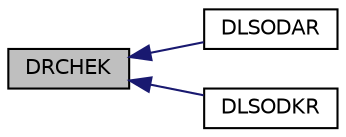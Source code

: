 digraph G
{
  edge [fontname="Helvetica",fontsize="10",labelfontname="Helvetica",labelfontsize="10"];
  node [fontname="Helvetica",fontsize="10",shape=record];
  rankdir=LR;
  Node1 [label="DRCHEK",height=0.2,width=0.4,color="black", fillcolor="grey75", style="filled" fontcolor="black"];
  Node1 -> Node2 [dir=back,color="midnightblue",fontsize="10",style="solid",fontname="Helvetica"];
  Node2 [label="DLSODAR",height=0.2,width=0.4,color="black", fillcolor="white", style="filled",URL="$opkdmain_8f90.html#a1711c1b88bb05db6bc1a9b3b0e3a2663"];
  Node1 -> Node3 [dir=back,color="midnightblue",fontsize="10",style="solid",fontname="Helvetica"];
  Node3 [label="DLSODKR",height=0.2,width=0.4,color="black", fillcolor="white", style="filled",URL="$opkdmain_8f90.html#afd6a4d460cf75c6278c36e819dc9c763"];
}
